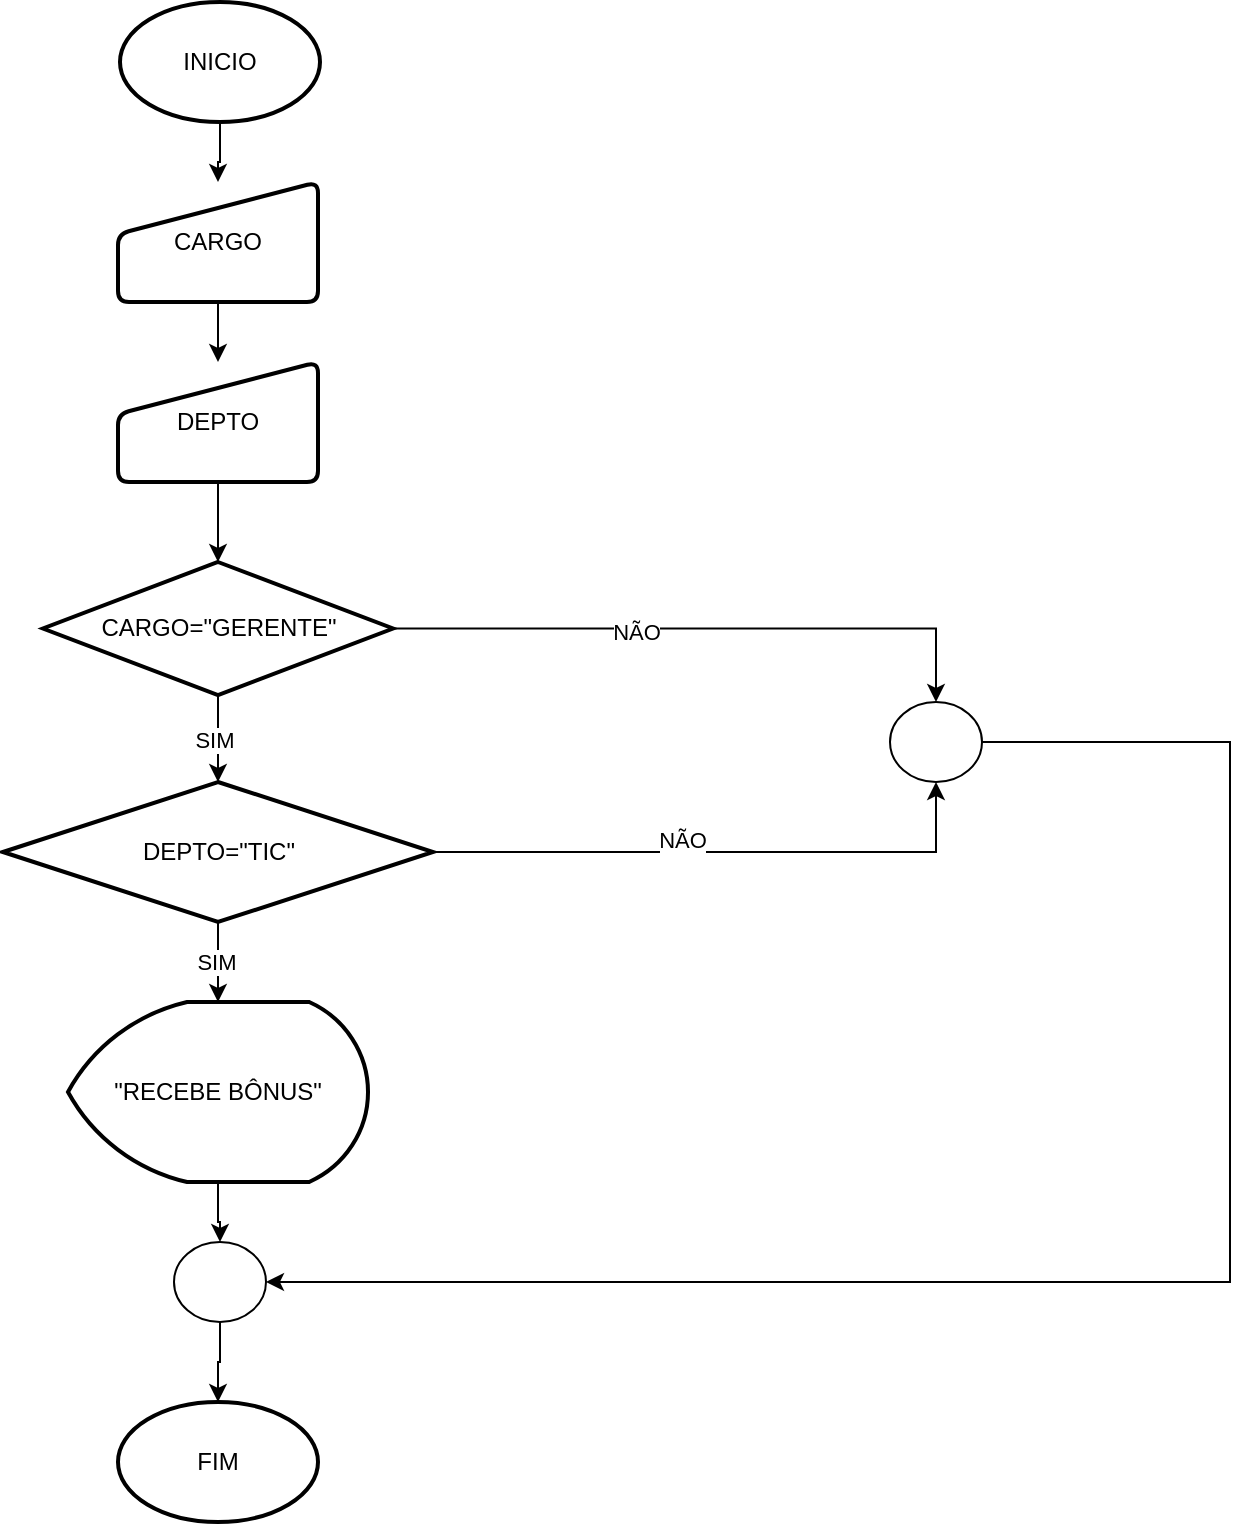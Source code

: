 <mxfile version="25.0.3" pages="2">
  <diagram name="Cenário-1" id="Lw8xS93Y6cVusEl4nvlg">
    <mxGraphModel dx="1615" dy="949" grid="1" gridSize="10" guides="1" tooltips="1" connect="1" arrows="1" fold="1" page="1" pageScale="1" pageWidth="1169" pageHeight="827" math="0" shadow="0">
      <root>
        <mxCell id="0" />
        <mxCell id="1" parent="0" />
        <mxCell id="yrL1pBiuIUsNYzBa_2u3-9" style="edgeStyle=orthogonalEdgeStyle;rounded=0;orthogonalLoop=1;jettySize=auto;html=1;" edge="1" parent="1" source="yrL1pBiuIUsNYzBa_2u3-1" target="yrL1pBiuIUsNYzBa_2u3-3">
          <mxGeometry relative="1" as="geometry" />
        </mxCell>
        <mxCell id="yrL1pBiuIUsNYzBa_2u3-1" value="INICIO" style="strokeWidth=2;html=1;shape=mxgraph.flowchart.start_1;whiteSpace=wrap;" vertex="1" parent="1">
          <mxGeometry x="535" y="10" width="100" height="60" as="geometry" />
        </mxCell>
        <mxCell id="yrL1pBiuIUsNYzBa_2u3-10" style="edgeStyle=orthogonalEdgeStyle;rounded=0;orthogonalLoop=1;jettySize=auto;html=1;" edge="1" parent="1" source="yrL1pBiuIUsNYzBa_2u3-3" target="yrL1pBiuIUsNYzBa_2u3-4">
          <mxGeometry relative="1" as="geometry" />
        </mxCell>
        <mxCell id="yrL1pBiuIUsNYzBa_2u3-3" value="CARGO" style="html=1;strokeWidth=2;shape=manualInput;whiteSpace=wrap;rounded=1;size=26;arcSize=11;" vertex="1" parent="1">
          <mxGeometry x="534" y="100" width="100" height="60" as="geometry" />
        </mxCell>
        <mxCell id="yrL1pBiuIUsNYzBa_2u3-11" style="edgeStyle=orthogonalEdgeStyle;rounded=0;orthogonalLoop=1;jettySize=auto;html=1;" edge="1" parent="1" source="yrL1pBiuIUsNYzBa_2u3-4" target="yrL1pBiuIUsNYzBa_2u3-5">
          <mxGeometry relative="1" as="geometry" />
        </mxCell>
        <mxCell id="yrL1pBiuIUsNYzBa_2u3-4" value="DEPTO" style="html=1;strokeWidth=2;shape=manualInput;whiteSpace=wrap;rounded=1;size=26;arcSize=11;" vertex="1" parent="1">
          <mxGeometry x="534" y="190" width="100" height="60" as="geometry" />
        </mxCell>
        <mxCell id="U0v8ZKGH1vH1WXeY5LKz-2" style="edgeStyle=orthogonalEdgeStyle;rounded=0;orthogonalLoop=1;jettySize=auto;html=1;" edge="1" parent="1" source="yrL1pBiuIUsNYzBa_2u3-5" target="U0v8ZKGH1vH1WXeY5LKz-1">
          <mxGeometry relative="1" as="geometry" />
        </mxCell>
        <mxCell id="U0v8ZKGH1vH1WXeY5LKz-5" value="SIM" style="edgeLabel;html=1;align=center;verticalAlign=middle;resizable=0;points=[];" vertex="1" connectable="0" parent="U0v8ZKGH1vH1WXeY5LKz-2">
          <mxGeometry x="0.006" y="-2" relative="1" as="geometry">
            <mxPoint as="offset" />
          </mxGeometry>
        </mxCell>
        <mxCell id="U0v8ZKGH1vH1WXeY5LKz-8" style="edgeStyle=orthogonalEdgeStyle;rounded=0;orthogonalLoop=1;jettySize=auto;html=1;" edge="1" parent="1" source="yrL1pBiuIUsNYzBa_2u3-5" target="U0v8ZKGH1vH1WXeY5LKz-7">
          <mxGeometry relative="1" as="geometry" />
        </mxCell>
        <mxCell id="U0v8ZKGH1vH1WXeY5LKz-11" value="NÃO" style="edgeLabel;html=1;align=center;verticalAlign=middle;resizable=0;points=[];" vertex="1" connectable="0" parent="U0v8ZKGH1vH1WXeY5LKz-8">
          <mxGeometry x="-0.213" y="-1" relative="1" as="geometry">
            <mxPoint as="offset" />
          </mxGeometry>
        </mxCell>
        <mxCell id="yrL1pBiuIUsNYzBa_2u3-5" value="CARGO=&quot;GERENTE&quot;" style="strokeWidth=2;html=1;shape=mxgraph.flowchart.decision;whiteSpace=wrap;" vertex="1" parent="1">
          <mxGeometry x="496.5" y="290" width="175" height="66.5" as="geometry" />
        </mxCell>
        <mxCell id="U0v8ZKGH1vH1WXeY5LKz-4" style="edgeStyle=orthogonalEdgeStyle;rounded=0;orthogonalLoop=1;jettySize=auto;html=1;exitX=0.5;exitY=1;exitDx=0;exitDy=0;exitPerimeter=0;" edge="1" parent="1" source="yrL1pBiuIUsNYzBa_2u3-6" target="yrL1pBiuIUsNYzBa_2u3-7">
          <mxGeometry relative="1" as="geometry" />
        </mxCell>
        <mxCell id="yrL1pBiuIUsNYzBa_2u3-6" value="&quot;RECEBE BÔNUS&quot;" style="strokeWidth=2;html=1;shape=mxgraph.flowchart.display;whiteSpace=wrap;" vertex="1" parent="1">
          <mxGeometry x="509" y="510" width="150" height="90" as="geometry" />
        </mxCell>
        <mxCell id="yrL1pBiuIUsNYzBa_2u3-14" style="edgeStyle=orthogonalEdgeStyle;rounded=0;orthogonalLoop=1;jettySize=auto;html=1;" edge="1" parent="1" source="yrL1pBiuIUsNYzBa_2u3-7" target="yrL1pBiuIUsNYzBa_2u3-8">
          <mxGeometry relative="1" as="geometry" />
        </mxCell>
        <mxCell id="yrL1pBiuIUsNYzBa_2u3-7" value="" style="verticalLabelPosition=bottom;verticalAlign=top;html=1;shape=mxgraph.flowchart.on-page_reference;" vertex="1" parent="1">
          <mxGeometry x="562" y="630" width="46" height="40" as="geometry" />
        </mxCell>
        <mxCell id="yrL1pBiuIUsNYzBa_2u3-8" value="FIM" style="strokeWidth=2;html=1;shape=mxgraph.flowchart.start_1;whiteSpace=wrap;" vertex="1" parent="1">
          <mxGeometry x="534" y="710" width="100" height="60" as="geometry" />
        </mxCell>
        <mxCell id="U0v8ZKGH1vH1WXeY5LKz-3" style="edgeStyle=orthogonalEdgeStyle;rounded=0;orthogonalLoop=1;jettySize=auto;html=1;" edge="1" parent="1" source="U0v8ZKGH1vH1WXeY5LKz-1" target="yrL1pBiuIUsNYzBa_2u3-6">
          <mxGeometry relative="1" as="geometry" />
        </mxCell>
        <mxCell id="U0v8ZKGH1vH1WXeY5LKz-6" value="SIM" style="edgeLabel;html=1;align=center;verticalAlign=middle;resizable=0;points=[];" vertex="1" connectable="0" parent="U0v8ZKGH1vH1WXeY5LKz-3">
          <mxGeometry x="-0.042" y="-1" relative="1" as="geometry">
            <mxPoint y="1" as="offset" />
          </mxGeometry>
        </mxCell>
        <mxCell id="U0v8ZKGH1vH1WXeY5LKz-1" value="&lt;div&gt;DEPTO=&quot;TIC&quot;&lt;/div&gt;" style="strokeWidth=2;html=1;shape=mxgraph.flowchart.decision;whiteSpace=wrap;" vertex="1" parent="1">
          <mxGeometry x="476.5" y="400" width="215" height="70" as="geometry" />
        </mxCell>
        <mxCell id="U0v8ZKGH1vH1WXeY5LKz-7" value="" style="verticalLabelPosition=bottom;verticalAlign=top;html=1;shape=mxgraph.flowchart.on-page_reference;" vertex="1" parent="1">
          <mxGeometry x="920" y="360" width="46" height="40" as="geometry" />
        </mxCell>
        <mxCell id="U0v8ZKGH1vH1WXeY5LKz-9" style="edgeStyle=orthogonalEdgeStyle;rounded=0;orthogonalLoop=1;jettySize=auto;html=1;entryX=0.5;entryY=1;entryDx=0;entryDy=0;entryPerimeter=0;" edge="1" parent="1" source="U0v8ZKGH1vH1WXeY5LKz-1" target="U0v8ZKGH1vH1WXeY5LKz-7">
          <mxGeometry relative="1" as="geometry" />
        </mxCell>
        <mxCell id="U0v8ZKGH1vH1WXeY5LKz-10" value="NÃO" style="edgeLabel;html=1;align=center;verticalAlign=middle;resizable=0;points=[];" vertex="1" connectable="0" parent="U0v8ZKGH1vH1WXeY5LKz-9">
          <mxGeometry x="-0.133" y="6" relative="1" as="geometry">
            <mxPoint as="offset" />
          </mxGeometry>
        </mxCell>
        <mxCell id="U0v8ZKGH1vH1WXeY5LKz-12" style="edgeStyle=orthogonalEdgeStyle;rounded=0;orthogonalLoop=1;jettySize=auto;html=1;entryX=1;entryY=0.5;entryDx=0;entryDy=0;entryPerimeter=0;" edge="1" parent="1" source="U0v8ZKGH1vH1WXeY5LKz-7" target="yrL1pBiuIUsNYzBa_2u3-7">
          <mxGeometry relative="1" as="geometry">
            <Array as="points">
              <mxPoint x="1090" y="380" />
              <mxPoint x="1090" y="650" />
            </Array>
          </mxGeometry>
        </mxCell>
      </root>
    </mxGraphModel>
  </diagram>
  <diagram id="edVuwwpIsazkmVVGf_Pp" name="Cenário-2">
    <mxGraphModel dx="840" dy="494" grid="1" gridSize="10" guides="1" tooltips="1" connect="1" arrows="1" fold="1" page="1" pageScale="1" pageWidth="1169" pageHeight="827" math="0" shadow="0">
      <root>
        <mxCell id="0" />
        <mxCell id="1" parent="0" />
        <mxCell id="K9m4KGDcXm7wy1FUU18J-1" style="edgeStyle=orthogonalEdgeStyle;rounded=0;orthogonalLoop=1;jettySize=auto;html=1;" edge="1" parent="1" source="K9m4KGDcXm7wy1FUU18J-2" target="K9m4KGDcXm7wy1FUU18J-4">
          <mxGeometry relative="1" as="geometry" />
        </mxCell>
        <mxCell id="K9m4KGDcXm7wy1FUU18J-2" value="INICIO" style="strokeWidth=2;html=1;shape=mxgraph.flowchart.start_1;whiteSpace=wrap;" vertex="1" parent="1">
          <mxGeometry x="535" y="10" width="100" height="60" as="geometry" />
        </mxCell>
        <mxCell id="K9m4KGDcXm7wy1FUU18J-3" style="edgeStyle=orthogonalEdgeStyle;rounded=0;orthogonalLoop=1;jettySize=auto;html=1;" edge="1" parent="1" source="K9m4KGDcXm7wy1FUU18J-4" target="K9m4KGDcXm7wy1FUU18J-6">
          <mxGeometry relative="1" as="geometry" />
        </mxCell>
        <mxCell id="K9m4KGDcXm7wy1FUU18J-4" value="CARGO" style="html=1;strokeWidth=2;shape=manualInput;whiteSpace=wrap;rounded=1;size=26;arcSize=11;" vertex="1" parent="1">
          <mxGeometry x="534" y="90" width="100" height="60" as="geometry" />
        </mxCell>
        <mxCell id="K9m4KGDcXm7wy1FUU18J-5" style="edgeStyle=orthogonalEdgeStyle;rounded=0;orthogonalLoop=1;jettySize=auto;html=1;" edge="1" parent="1" source="K9m4KGDcXm7wy1FUU18J-6" target="K9m4KGDcXm7wy1FUU18J-11">
          <mxGeometry relative="1" as="geometry" />
        </mxCell>
        <mxCell id="K9m4KGDcXm7wy1FUU18J-6" value="DEPTO" style="html=1;strokeWidth=2;shape=manualInput;whiteSpace=wrap;rounded=1;size=26;arcSize=11;" vertex="1" parent="1">
          <mxGeometry x="535" y="180" width="100" height="60" as="geometry" />
        </mxCell>
        <mxCell id="K9m4KGDcXm7wy1FUU18J-7" style="edgeStyle=orthogonalEdgeStyle;rounded=0;orthogonalLoop=1;jettySize=auto;html=1;" edge="1" parent="1" source="K9m4KGDcXm7wy1FUU18J-11" target="K9m4KGDcXm7wy1FUU18J-19">
          <mxGeometry relative="1" as="geometry" />
        </mxCell>
        <mxCell id="K9m4KGDcXm7wy1FUU18J-8" value="SIM" style="edgeLabel;html=1;align=center;verticalAlign=middle;resizable=0;points=[];" vertex="1" connectable="0" parent="K9m4KGDcXm7wy1FUU18J-7">
          <mxGeometry x="0.006" y="-2" relative="1" as="geometry">
            <mxPoint as="offset" />
          </mxGeometry>
        </mxCell>
        <mxCell id="K9m4KGDcXm7wy1FUU18J-9" style="edgeStyle=orthogonalEdgeStyle;rounded=0;orthogonalLoop=1;jettySize=auto;html=1;" edge="1" parent="1" source="K9m4KGDcXm7wy1FUU18J-11" target="K9m4KGDcXm7wy1FUU18J-20">
          <mxGeometry relative="1" as="geometry">
            <Array as="points">
              <mxPoint x="943" y="293" />
            </Array>
          </mxGeometry>
        </mxCell>
        <mxCell id="K9m4KGDcXm7wy1FUU18J-10" value="NÃO" style="edgeLabel;html=1;align=center;verticalAlign=middle;resizable=0;points=[];" vertex="1" connectable="0" parent="K9m4KGDcXm7wy1FUU18J-9">
          <mxGeometry x="-0.213" y="-1" relative="1" as="geometry">
            <mxPoint as="offset" />
          </mxGeometry>
        </mxCell>
        <mxCell id="K9m4KGDcXm7wy1FUU18J-11" value="CARGO=&quot;GERENTE&quot;" style="strokeWidth=2;html=1;shape=mxgraph.flowchart.decision;whiteSpace=wrap;" vertex="1" parent="1">
          <mxGeometry x="496.5" y="260" width="175" height="66.5" as="geometry" />
        </mxCell>
        <mxCell id="K9m4KGDcXm7wy1FUU18J-13" value="&quot;RECEBE BÔNUS&quot;" style="strokeWidth=2;html=1;shape=mxgraph.flowchart.display;whiteSpace=wrap;" vertex="1" parent="1">
          <mxGeometry x="320" y="580" width="110" height="60" as="geometry" />
        </mxCell>
        <mxCell id="K9m4KGDcXm7wy1FUU18J-40" style="edgeStyle=orthogonalEdgeStyle;rounded=0;orthogonalLoop=1;jettySize=auto;html=1;" edge="1" parent="1" source="K9m4KGDcXm7wy1FUU18J-15" target="K9m4KGDcXm7wy1FUU18J-39">
          <mxGeometry relative="1" as="geometry" />
        </mxCell>
        <mxCell id="K9m4KGDcXm7wy1FUU18J-15" value="" style="verticalLabelPosition=bottom;verticalAlign=top;html=1;shape=mxgraph.flowchart.on-page_reference;" vertex="1" parent="1">
          <mxGeometry x="562" y="640" width="46" height="40" as="geometry" />
        </mxCell>
        <mxCell id="K9m4KGDcXm7wy1FUU18J-16" value="FIM" style="strokeWidth=2;html=1;shape=mxgraph.flowchart.start_1;whiteSpace=wrap;" vertex="1" parent="1">
          <mxGeometry x="542.75" y="790" width="86" height="30" as="geometry" />
        </mxCell>
        <mxCell id="K9m4KGDcXm7wy1FUU18J-27" style="edgeStyle=orthogonalEdgeStyle;rounded=0;orthogonalLoop=1;jettySize=auto;html=1;entryX=0.5;entryY=0;entryDx=0;entryDy=0;" edge="1" parent="1" source="K9m4KGDcXm7wy1FUU18J-19" target="K9m4KGDcXm7wy1FUU18J-24">
          <mxGeometry relative="1" as="geometry" />
        </mxCell>
        <mxCell id="K9m4KGDcXm7wy1FUU18J-42" value="SIM" style="edgeLabel;html=1;align=center;verticalAlign=middle;resizable=0;points=[];" vertex="1" connectable="0" parent="K9m4KGDcXm7wy1FUU18J-27">
          <mxGeometry x="-0.597" y="1" relative="1" as="geometry">
            <mxPoint y="2" as="offset" />
          </mxGeometry>
        </mxCell>
        <mxCell id="K9m4KGDcXm7wy1FUU18J-19" value="&lt;div&gt;DEPTO=&quot;TIC&quot;&lt;/div&gt;" style="strokeWidth=2;html=1;shape=mxgraph.flowchart.decision;whiteSpace=wrap;" vertex="1" parent="1">
          <mxGeometry x="500" y="360" width="171.5" height="70" as="geometry" />
        </mxCell>
        <mxCell id="K9m4KGDcXm7wy1FUU18J-37" style="edgeStyle=orthogonalEdgeStyle;rounded=0;orthogonalLoop=1;jettySize=auto;html=1;entryX=1;entryY=0.5;entryDx=0;entryDy=0;entryPerimeter=0;" edge="1" parent="1" source="K9m4KGDcXm7wy1FUU18J-20" target="K9m4KGDcXm7wy1FUU18J-39">
          <mxGeometry relative="1" as="geometry">
            <mxPoint x="970" y="770.667" as="targetPoint" />
            <Array as="points">
              <mxPoint x="1060" y="340" />
              <mxPoint x="1060" y="740" />
            </Array>
          </mxGeometry>
        </mxCell>
        <mxCell id="K9m4KGDcXm7wy1FUU18J-20" value="" style="verticalLabelPosition=bottom;verticalAlign=top;html=1;shape=mxgraph.flowchart.on-page_reference;" vertex="1" parent="1">
          <mxGeometry x="920" y="320" width="46" height="40" as="geometry" />
        </mxCell>
        <mxCell id="K9m4KGDcXm7wy1FUU18J-21" style="edgeStyle=orthogonalEdgeStyle;rounded=0;orthogonalLoop=1;jettySize=auto;html=1;entryX=0.5;entryY=1;entryDx=0;entryDy=0;entryPerimeter=0;" edge="1" parent="1" source="K9m4KGDcXm7wy1FUU18J-19" target="K9m4KGDcXm7wy1FUU18J-20">
          <mxGeometry relative="1" as="geometry">
            <Array as="points">
              <mxPoint x="943" y="395" />
            </Array>
          </mxGeometry>
        </mxCell>
        <mxCell id="K9m4KGDcXm7wy1FUU18J-22" value="NÃO" style="edgeLabel;html=1;align=center;verticalAlign=middle;resizable=0;points=[];" vertex="1" connectable="0" parent="K9m4KGDcXm7wy1FUU18J-21">
          <mxGeometry x="-0.133" y="6" relative="1" as="geometry">
            <mxPoint as="offset" />
          </mxGeometry>
        </mxCell>
        <mxCell id="K9m4KGDcXm7wy1FUU18J-30" style="edgeStyle=orthogonalEdgeStyle;rounded=0;orthogonalLoop=1;jettySize=auto;html=1;" edge="1" parent="1" source="K9m4KGDcXm7wy1FUU18J-24">
          <mxGeometry relative="1" as="geometry">
            <mxPoint x="585.75" y="520" as="targetPoint" />
          </mxGeometry>
        </mxCell>
        <mxCell id="K9m4KGDcXm7wy1FUU18J-24" value="IDADE" style="shape=parallelogram;html=1;strokeWidth=2;perimeter=parallelogramPerimeter;whiteSpace=wrap;rounded=1;arcSize=12;size=0.23;" vertex="1" parent="1">
          <mxGeometry x="512.75" y="460" width="146" height="40" as="geometry" />
        </mxCell>
        <mxCell id="K9m4KGDcXm7wy1FUU18J-25" value="&lt;div&gt;IDADE &amp;gt; 60&lt;/div&gt;" style="strokeWidth=2;html=1;shape=mxgraph.flowchart.decision;whiteSpace=wrap;" vertex="1" parent="1">
          <mxGeometry x="509.5" y="520" width="152.5" height="70" as="geometry" />
        </mxCell>
        <mxCell id="K9m4KGDcXm7wy1FUU18J-31" style="edgeStyle=orthogonalEdgeStyle;rounded=0;orthogonalLoop=1;jettySize=auto;html=1;entryX=0.5;entryY=0;entryDx=0;entryDy=0;entryPerimeter=0;" edge="1" parent="1" source="K9m4KGDcXm7wy1FUU18J-25" target="K9m4KGDcXm7wy1FUU18J-13">
          <mxGeometry relative="1" as="geometry" />
        </mxCell>
        <mxCell id="K9m4KGDcXm7wy1FUU18J-43" value="F" style="edgeLabel;html=1;align=center;verticalAlign=middle;resizable=0;points=[];" vertex="1" connectable="0" parent="K9m4KGDcXm7wy1FUU18J-31">
          <mxGeometry x="-0.295" y="1" relative="1" as="geometry">
            <mxPoint as="offset" />
          </mxGeometry>
        </mxCell>
        <mxCell id="K9m4KGDcXm7wy1FUU18J-33" value="&quot;RECEBE BÔNUS PLUS&quot;" style="strokeWidth=2;html=1;shape=mxgraph.flowchart.display;whiteSpace=wrap;align=center;" vertex="1" parent="1">
          <mxGeometry x="700" y="580" width="140" height="60" as="geometry" />
        </mxCell>
        <mxCell id="K9m4KGDcXm7wy1FUU18J-34" style="edgeStyle=orthogonalEdgeStyle;rounded=0;orthogonalLoop=1;jettySize=auto;html=1;entryX=0.626;entryY=0.008;entryDx=0;entryDy=0;entryPerimeter=0;" edge="1" parent="1" source="K9m4KGDcXm7wy1FUU18J-25" target="K9m4KGDcXm7wy1FUU18J-33">
          <mxGeometry relative="1" as="geometry" />
        </mxCell>
        <mxCell id="K9m4KGDcXm7wy1FUU18J-44" value="V" style="edgeLabel;html=1;align=center;verticalAlign=middle;resizable=0;points=[];" vertex="1" connectable="0" parent="K9m4KGDcXm7wy1FUU18J-34">
          <mxGeometry x="-0.204" y="-2" relative="1" as="geometry">
            <mxPoint as="offset" />
          </mxGeometry>
        </mxCell>
        <mxCell id="K9m4KGDcXm7wy1FUU18J-35" style="edgeStyle=orthogonalEdgeStyle;rounded=0;orthogonalLoop=1;jettySize=auto;html=1;entryX=1;entryY=0.5;entryDx=0;entryDy=0;entryPerimeter=0;" edge="1" parent="1" source="K9m4KGDcXm7wy1FUU18J-33" target="K9m4KGDcXm7wy1FUU18J-15">
          <mxGeometry relative="1" as="geometry">
            <Array as="points">
              <mxPoint x="780" y="660" />
            </Array>
          </mxGeometry>
        </mxCell>
        <mxCell id="K9m4KGDcXm7wy1FUU18J-36" style="edgeStyle=orthogonalEdgeStyle;rounded=0;orthogonalLoop=1;jettySize=auto;html=1;entryX=0;entryY=0.5;entryDx=0;entryDy=0;entryPerimeter=0;" edge="1" parent="1" source="K9m4KGDcXm7wy1FUU18J-13" target="K9m4KGDcXm7wy1FUU18J-15">
          <mxGeometry relative="1" as="geometry">
            <Array as="points">
              <mxPoint x="380" y="660" />
            </Array>
          </mxGeometry>
        </mxCell>
        <mxCell id="K9m4KGDcXm7wy1FUU18J-41" style="edgeStyle=orthogonalEdgeStyle;rounded=0;orthogonalLoop=1;jettySize=auto;html=1;" edge="1" parent="1" source="K9m4KGDcXm7wy1FUU18J-39" target="K9m4KGDcXm7wy1FUU18J-16">
          <mxGeometry relative="1" as="geometry" />
        </mxCell>
        <mxCell id="K9m4KGDcXm7wy1FUU18J-39" value="" style="verticalLabelPosition=bottom;verticalAlign=top;html=1;shape=mxgraph.flowchart.on-page_reference;" vertex="1" parent="1">
          <mxGeometry x="562" y="720" width="46" height="40" as="geometry" />
        </mxCell>
      </root>
    </mxGraphModel>
  </diagram>
</mxfile>
